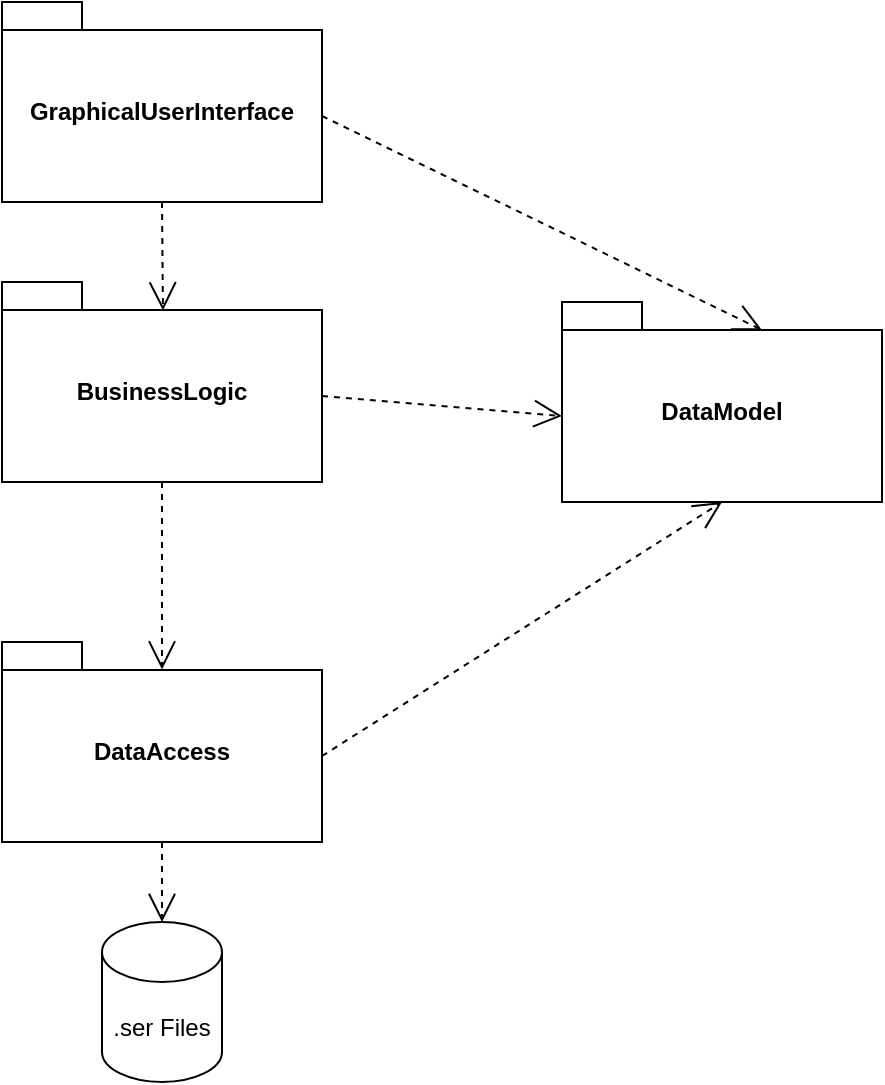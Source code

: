 <mxfile version="26.1.1">
  <diagram name="Page-1" id="myJRhh8JexxbxZJXSI6A">
    <mxGraphModel dx="664" dy="1012" grid="1" gridSize="10" guides="1" tooltips="1" connect="1" arrows="1" fold="1" page="1" pageScale="1" pageWidth="850" pageHeight="1100" math="0" shadow="0">
      <root>
        <mxCell id="0" />
        <mxCell id="1" parent="0" />
        <mxCell id="Qlsd3IcKnQYJLVn29AI--1" value="BusinessLogic" style="shape=folder;fontStyle=1;spacingTop=10;tabWidth=40;tabHeight=14;tabPosition=left;html=1;whiteSpace=wrap;" vertex="1" parent="1">
          <mxGeometry x="280" y="400" width="160" height="100" as="geometry" />
        </mxCell>
        <mxCell id="Qlsd3IcKnQYJLVn29AI--2" value="DataAccess" style="shape=folder;fontStyle=1;spacingTop=10;tabWidth=40;tabHeight=14;tabPosition=left;html=1;whiteSpace=wrap;" vertex="1" parent="1">
          <mxGeometry x="280" y="580" width="160" height="100" as="geometry" />
        </mxCell>
        <mxCell id="Qlsd3IcKnQYJLVn29AI--3" value="DataModel" style="shape=folder;fontStyle=1;spacingTop=10;tabWidth=40;tabHeight=14;tabPosition=left;html=1;whiteSpace=wrap;" vertex="1" parent="1">
          <mxGeometry x="560" y="410" width="160" height="100" as="geometry" />
        </mxCell>
        <mxCell id="Qlsd3IcKnQYJLVn29AI--4" value="GraphicalUserInterface" style="shape=folder;fontStyle=1;spacingTop=10;tabWidth=40;tabHeight=14;tabPosition=left;html=1;whiteSpace=wrap;" vertex="1" parent="1">
          <mxGeometry x="280" y="260" width="160" height="100" as="geometry" />
        </mxCell>
        <mxCell id="Qlsd3IcKnQYJLVn29AI--6" value=".ser Files" style="shape=cylinder3;whiteSpace=wrap;html=1;boundedLbl=1;backgroundOutline=1;size=15;" vertex="1" parent="1">
          <mxGeometry x="330" y="720" width="60" height="80" as="geometry" />
        </mxCell>
        <mxCell id="Qlsd3IcKnQYJLVn29AI--7" value="" style="endArrow=open;endSize=12;dashed=1;html=1;rounded=0;exitX=0.5;exitY=1;exitDx=0;exitDy=0;exitPerimeter=0;entryX=0.5;entryY=0;entryDx=0;entryDy=0;entryPerimeter=0;" edge="1" parent="1" source="Qlsd3IcKnQYJLVn29AI--2" target="Qlsd3IcKnQYJLVn29AI--6">
          <mxGeometry width="160" relative="1" as="geometry">
            <mxPoint x="340" y="700" as="sourcePoint" />
            <mxPoint x="500" y="700" as="targetPoint" />
          </mxGeometry>
        </mxCell>
        <mxCell id="Qlsd3IcKnQYJLVn29AI--8" value="" style="endArrow=open;endSize=12;dashed=1;html=1;rounded=0;exitX=0.5;exitY=1;exitDx=0;exitDy=0;exitPerimeter=0;entryX=0.5;entryY=0.137;entryDx=0;entryDy=0;entryPerimeter=0;" edge="1" parent="1" source="Qlsd3IcKnQYJLVn29AI--1" target="Qlsd3IcKnQYJLVn29AI--2">
          <mxGeometry width="160" relative="1" as="geometry">
            <mxPoint x="359.8" y="510" as="sourcePoint" />
            <mxPoint x="359.8" y="550" as="targetPoint" />
          </mxGeometry>
        </mxCell>
        <mxCell id="Qlsd3IcKnQYJLVn29AI--9" value="" style="endArrow=open;endSize=12;dashed=1;html=1;rounded=0;exitX=0.5;exitY=1;exitDx=0;exitDy=0;exitPerimeter=0;entryX=0.503;entryY=0.142;entryDx=0;entryDy=0;entryPerimeter=0;" edge="1" parent="1" source="Qlsd3IcKnQYJLVn29AI--4" target="Qlsd3IcKnQYJLVn29AI--1">
          <mxGeometry width="160" relative="1" as="geometry">
            <mxPoint x="359.8" y="370" as="sourcePoint" />
            <mxPoint x="359.8" y="410" as="targetPoint" />
          </mxGeometry>
        </mxCell>
        <mxCell id="Qlsd3IcKnQYJLVn29AI--10" value="" style="endArrow=open;endSize=12;dashed=1;html=1;rounded=0;exitX=0;exitY=0;exitDx=160;exitDy=57;exitPerimeter=0;entryX=0.5;entryY=1;entryDx=0;entryDy=0;entryPerimeter=0;" edge="1" parent="1" source="Qlsd3IcKnQYJLVn29AI--2" target="Qlsd3IcKnQYJLVn29AI--3">
          <mxGeometry width="160" relative="1" as="geometry">
            <mxPoint x="600" y="630" as="sourcePoint" />
            <mxPoint x="600" y="670" as="targetPoint" />
          </mxGeometry>
        </mxCell>
        <mxCell id="Qlsd3IcKnQYJLVn29AI--11" value="" style="endArrow=open;endSize=12;dashed=1;html=1;rounded=0;exitX=0;exitY=0;exitDx=160;exitDy=57;exitPerimeter=0;entryX=0;entryY=0;entryDx=0;entryDy=57;entryPerimeter=0;" edge="1" parent="1" source="Qlsd3IcKnQYJLVn29AI--1" target="Qlsd3IcKnQYJLVn29AI--3">
          <mxGeometry width="160" relative="1" as="geometry">
            <mxPoint x="450" y="647" as="sourcePoint" />
            <mxPoint x="650" y="520" as="targetPoint" />
          </mxGeometry>
        </mxCell>
        <mxCell id="Qlsd3IcKnQYJLVn29AI--12" value="" style="endArrow=open;endSize=12;dashed=1;html=1;rounded=0;exitX=0;exitY=0;exitDx=160;exitDy=57;exitPerimeter=0;entryX=0;entryY=0;entryDx=100;entryDy=14;entryPerimeter=0;" edge="1" parent="1" source="Qlsd3IcKnQYJLVn29AI--4" target="Qlsd3IcKnQYJLVn29AI--3">
          <mxGeometry width="160" relative="1" as="geometry">
            <mxPoint x="460" y="657" as="sourcePoint" />
            <mxPoint x="660" y="530" as="targetPoint" />
          </mxGeometry>
        </mxCell>
      </root>
    </mxGraphModel>
  </diagram>
</mxfile>
